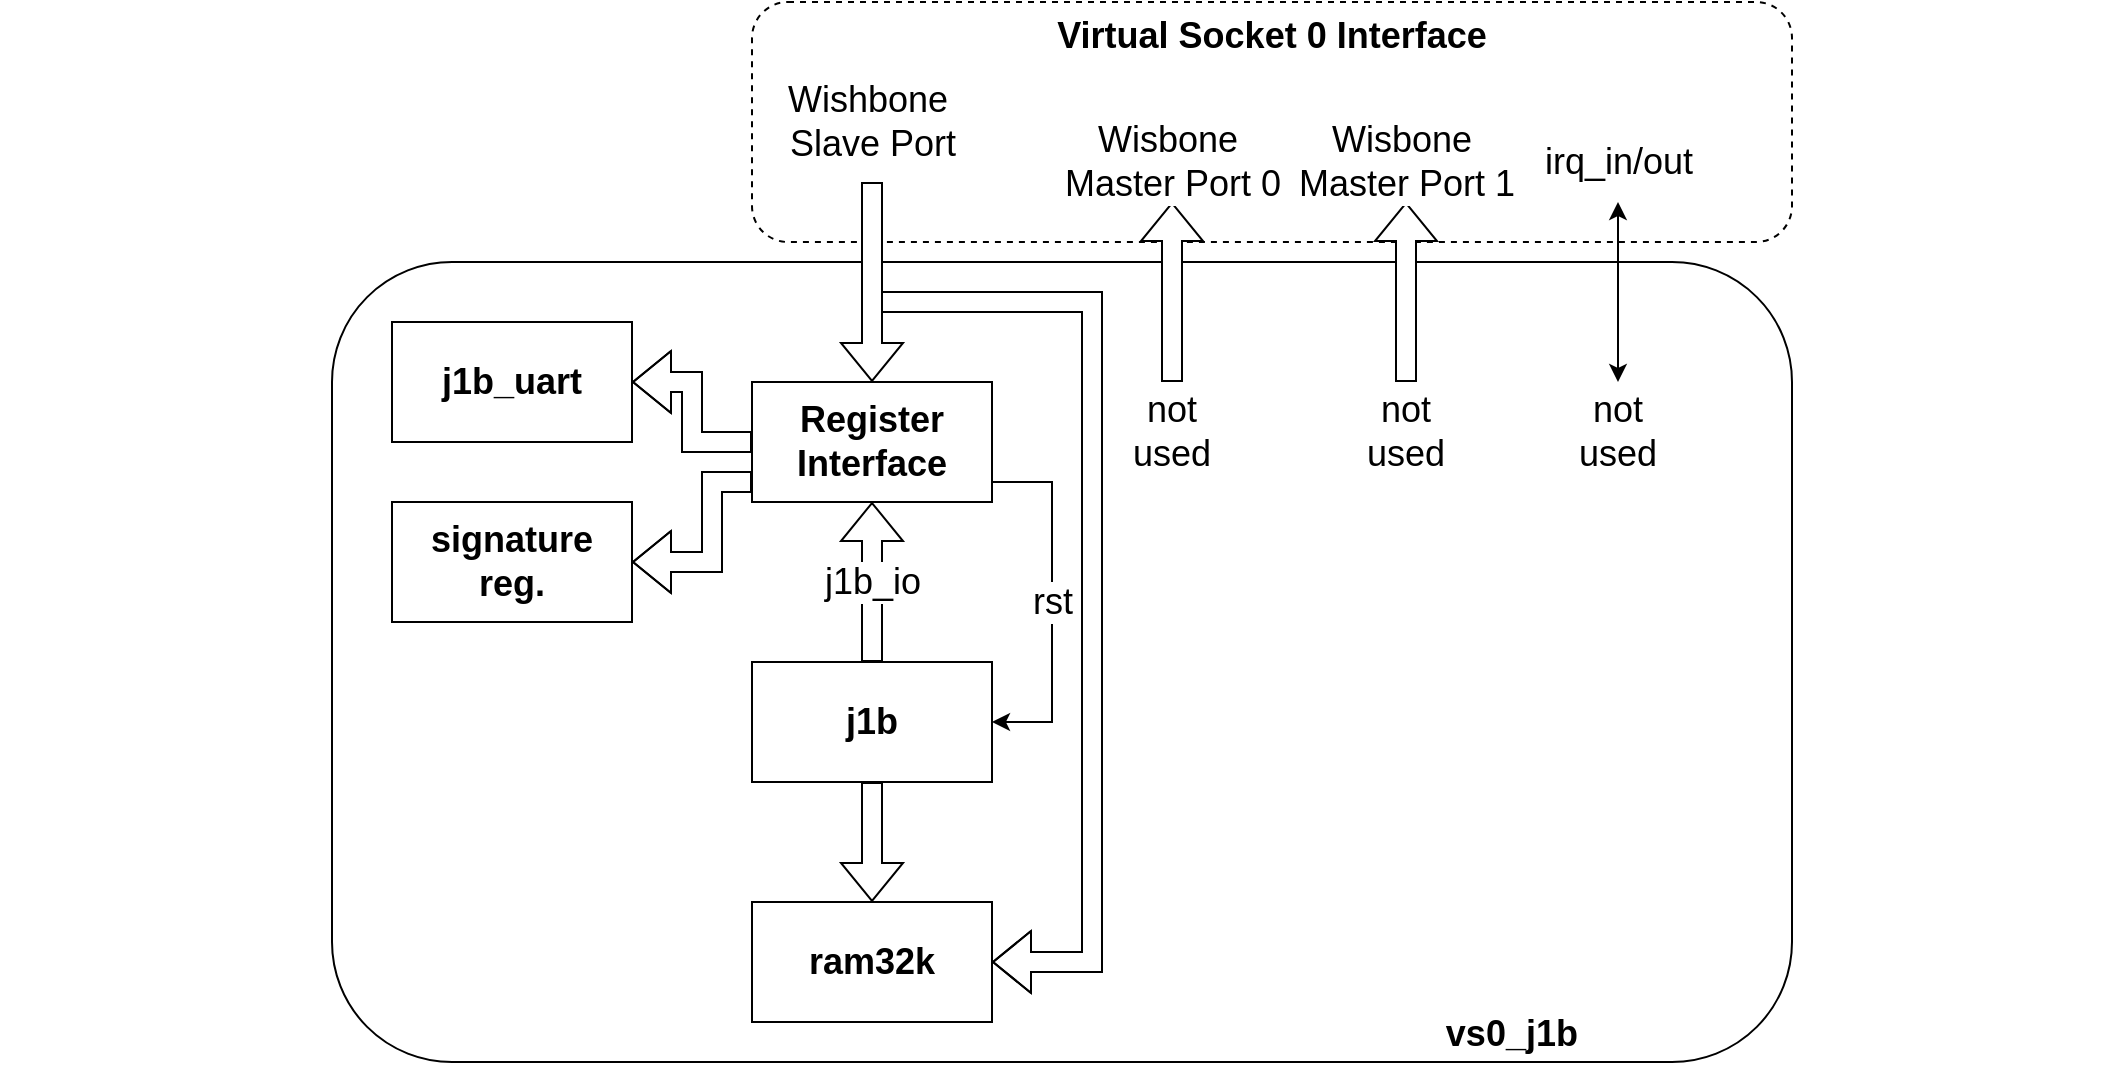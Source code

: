 <mxfile version="25.0.1">
  <diagram name="Page-1" id="9njubowyfSg2haKw-gr1">
    <mxGraphModel dx="2920" dy="1319" grid="1" gridSize="10" guides="1" tooltips="1" connect="1" arrows="1" fold="1" page="1" pageScale="1" pageWidth="850" pageHeight="1100" math="0" shadow="0">
      <root>
        <mxCell id="0" />
        <mxCell id="1" parent="0" />
        <mxCell id="1vFqv3vx6G97mwKFcaJa-1" value="" style="rounded=0;whiteSpace=wrap;html=1;fillColor=default;strokeColor=none;" parent="1" vertex="1">
          <mxGeometry x="-180" y="320" width="1060" height="60" as="geometry" />
        </mxCell>
        <mxCell id="xy2FCuA8-idvxYoNVxFc-1" value="vs0_j1b&amp;nbsp; &amp;nbsp; &amp;nbsp; &amp;nbsp; &amp;nbsp; &amp;nbsp; &amp;nbsp; &amp;nbsp; &amp;nbsp; &amp;nbsp; &amp;nbsp;" style="rounded=1;whiteSpace=wrap;html=1;fontSize=18;fontStyle=1;verticalAlign=bottom;align=right;" parent="1" vertex="1">
          <mxGeometry x="-14" y="220" width="730" height="400" as="geometry" />
        </mxCell>
        <mxCell id="mfWc-4PRDOfUY6L-oN2R-3" value="" style="shape=flexArrow;endArrow=classic;html=1;rounded=0;entryX=1;entryY=0.5;entryDx=0;entryDy=0;edgeStyle=elbowEdgeStyle;fillColor=default;" parent="1" target="xy2FCuA8-idvxYoNVxFc-3" edge="1">
          <mxGeometry width="50" height="50" relative="1" as="geometry">
            <mxPoint x="256" y="240" as="sourcePoint" />
            <mxPoint x="-474" y="270" as="targetPoint" />
            <Array as="points">
              <mxPoint x="366" y="380" />
            </Array>
          </mxGeometry>
        </mxCell>
        <mxCell id="xy2FCuA8-idvxYoNVxFc-17" value="&lt;b&gt;Virtual Socket 0 Interface&lt;/b&gt;" style="rounded=1;whiteSpace=wrap;html=1;fontSize=18;dashed=1;verticalAlign=top;" parent="1" vertex="1">
          <mxGeometry x="196" y="90" width="520" height="120" as="geometry" />
        </mxCell>
        <mxCell id="xy2FCuA8-idvxYoNVxFc-2" value="j1b" style="rounded=0;whiteSpace=wrap;html=1;fontSize=18;fontStyle=1" parent="1" vertex="1">
          <mxGeometry x="196" y="420" width="120" height="60" as="geometry" />
        </mxCell>
        <mxCell id="xy2FCuA8-idvxYoNVxFc-3" value="ram32k" style="rounded=0;whiteSpace=wrap;html=1;fontSize=18;fontStyle=1" parent="1" vertex="1">
          <mxGeometry x="196" y="540" width="120" height="60" as="geometry" />
        </mxCell>
        <mxCell id="xy2FCuA8-idvxYoNVxFc-4" value="&lt;div style=&quot;font-size: 18px;&quot;&gt;Register&lt;/div&gt;&lt;div style=&quot;font-size: 18px;&quot;&gt;Interface&lt;/div&gt;" style="rounded=0;whiteSpace=wrap;html=1;fontSize=18;fontStyle=1" parent="1" vertex="1">
          <mxGeometry x="196" y="280" width="120" height="60" as="geometry" />
        </mxCell>
        <mxCell id="xy2FCuA8-idvxYoNVxFc-5" value="j1b_uart" style="rounded=0;whiteSpace=wrap;html=1;fontSize=18;fontStyle=1" parent="1" vertex="1">
          <mxGeometry x="16" y="250" width="120" height="60" as="geometry" />
        </mxCell>
        <mxCell id="xy2FCuA8-idvxYoNVxFc-6" value="" style="shape=flexArrow;endArrow=classic;html=1;rounded=0;" parent="1" source="xy2FCuA8-idvxYoNVxFc-2" target="xy2FCuA8-idvxYoNVxFc-3" edge="1">
          <mxGeometry width="50" height="50" relative="1" as="geometry">
            <mxPoint x="416" y="570" as="sourcePoint" />
            <mxPoint x="466" y="520" as="targetPoint" />
          </mxGeometry>
        </mxCell>
        <mxCell id="xy2FCuA8-idvxYoNVxFc-7" value="&lt;font style=&quot;font-size: 18px;&quot;&gt;j1b_io&lt;/font&gt;" style="shape=flexArrow;endArrow=classic;html=1;rounded=0;" parent="1" source="xy2FCuA8-idvxYoNVxFc-2" target="xy2FCuA8-idvxYoNVxFc-4" edge="1">
          <mxGeometry width="50" height="50" relative="1" as="geometry">
            <mxPoint x="356" y="430" as="sourcePoint" />
            <mxPoint x="406" y="380" as="targetPoint" />
          </mxGeometry>
        </mxCell>
        <mxCell id="xy2FCuA8-idvxYoNVxFc-8" value="&lt;font style=&quot;font-size: 18px;&quot;&gt;rst&lt;/font&gt;" style="endArrow=classic;html=1;rounded=0;edgeStyle=orthogonalEdgeStyle;" parent="1" source="xy2FCuA8-idvxYoNVxFc-4" target="xy2FCuA8-idvxYoNVxFc-2" edge="1">
          <mxGeometry width="50" height="50" relative="1" as="geometry">
            <mxPoint x="286" y="280" as="sourcePoint" />
            <mxPoint x="336" y="230" as="targetPoint" />
            <Array as="points">
              <mxPoint x="346" y="330" />
              <mxPoint x="346" y="450" />
            </Array>
          </mxGeometry>
        </mxCell>
        <mxCell id="xy2FCuA8-idvxYoNVxFc-9" value="" style="shape=flexArrow;endArrow=classic;html=1;rounded=0;edgeStyle=orthogonalEdgeStyle;" parent="1" source="xy2FCuA8-idvxYoNVxFc-4" target="xy2FCuA8-idvxYoNVxFc-5" edge="1">
          <mxGeometry width="50" height="50" relative="1" as="geometry">
            <mxPoint x="206" y="190" as="sourcePoint" />
            <mxPoint x="156" y="310" as="targetPoint" />
          </mxGeometry>
        </mxCell>
        <mxCell id="xy2FCuA8-idvxYoNVxFc-11" value="Wishbone&amp;nbsp;&lt;div&gt;Slave Port&lt;/div&gt;" style="shape=flexArrow;endArrow=classic;html=1;rounded=0;fontSize=18;fillColor=default;" parent="1" target="xy2FCuA8-idvxYoNVxFc-4" edge="1">
          <mxGeometry x="-1" y="-30" width="50" height="50" relative="1" as="geometry">
            <mxPoint x="256" y="180" as="sourcePoint" />
            <mxPoint x="286" y="90" as="targetPoint" />
            <mxPoint x="30" y="-30" as="offset" />
          </mxGeometry>
        </mxCell>
        <mxCell id="xy2FCuA8-idvxYoNVxFc-12" value="&lt;font style=&quot;font-size: 18px;&quot;&gt;Wisbone&amp;nbsp;&lt;/font&gt;&lt;div&gt;&lt;font style=&quot;font-size: 18px;&quot;&gt;Master Port 0&lt;/font&gt;&lt;/div&gt;" style="shape=flexArrow;endArrow=classic;html=1;rounded=0;fillColor=default;" parent="1" edge="1">
          <mxGeometry x="1" y="20" width="50" height="50" relative="1" as="geometry">
            <mxPoint x="406" y="280" as="sourcePoint" />
            <mxPoint x="406" y="190" as="targetPoint" />
            <mxPoint x="20" y="-20" as="offset" />
          </mxGeometry>
        </mxCell>
        <mxCell id="xy2FCuA8-idvxYoNVxFc-13" value="not used" style="text;html=1;align=center;verticalAlign=middle;whiteSpace=wrap;rounded=0;fontSize=18;" parent="1" vertex="1">
          <mxGeometry x="376" y="290" width="60" height="30" as="geometry" />
        </mxCell>
        <mxCell id="xy2FCuA8-idvxYoNVxFc-15" value="&lt;font style=&quot;font-size: 18px;&quot;&gt;irq_in/out&lt;/font&gt;" style="endArrow=classic;startArrow=classic;html=1;rounded=0;" parent="1" edge="1">
          <mxGeometry x="1" y="20" width="50" height="50" relative="1" as="geometry">
            <mxPoint x="629" y="280" as="sourcePoint" />
            <mxPoint x="629" y="190" as="targetPoint" />
            <mxPoint x="20" y="-20" as="offset" />
          </mxGeometry>
        </mxCell>
        <mxCell id="xy2FCuA8-idvxYoNVxFc-16" value="not used" style="text;html=1;align=center;verticalAlign=middle;whiteSpace=wrap;rounded=0;fontSize=18;" parent="1" vertex="1">
          <mxGeometry x="599" y="290" width="60" height="30" as="geometry" />
        </mxCell>
        <mxCell id="mfWc-4PRDOfUY6L-oN2R-1" value="signature&lt;div&gt;reg.&lt;/div&gt;" style="rounded=0;whiteSpace=wrap;html=1;fontSize=18;fontStyle=1" parent="1" vertex="1">
          <mxGeometry x="16" y="340" width="120" height="60" as="geometry" />
        </mxCell>
        <mxCell id="mfWc-4PRDOfUY6L-oN2R-2" value="" style="shape=flexArrow;endArrow=classic;html=1;rounded=0;edgeStyle=orthogonalEdgeStyle;" parent="1" source="xy2FCuA8-idvxYoNVxFc-4" target="mfWc-4PRDOfUY6L-oN2R-1" edge="1">
          <mxGeometry width="50" height="50" relative="1" as="geometry">
            <mxPoint x="-4" y="570" as="sourcePoint" />
            <mxPoint x="46" y="520" as="targetPoint" />
            <Array as="points">
              <mxPoint x="176" y="330" />
              <mxPoint x="176" y="370" />
            </Array>
          </mxGeometry>
        </mxCell>
        <mxCell id="ahvjmSR-_Xd3t-MYqtVg-1" value="&lt;font style=&quot;font-size: 18px;&quot;&gt;Wisbone&amp;nbsp;&lt;/font&gt;&lt;div&gt;&lt;font style=&quot;font-size: 18px;&quot;&gt;Master Port 1&lt;/font&gt;&lt;/div&gt;" style="shape=flexArrow;endArrow=classic;html=1;rounded=0;fillColor=default;" edge="1" parent="1">
          <mxGeometry x="1" y="20" width="50" height="50" relative="1" as="geometry">
            <mxPoint x="523" y="280" as="sourcePoint" />
            <mxPoint x="523" y="190" as="targetPoint" />
            <mxPoint x="20" y="-20" as="offset" />
          </mxGeometry>
        </mxCell>
        <mxCell id="ahvjmSR-_Xd3t-MYqtVg-2" value="not used" style="text;html=1;align=center;verticalAlign=middle;whiteSpace=wrap;rounded=0;fontSize=18;" vertex="1" parent="1">
          <mxGeometry x="493" y="290" width="60" height="30" as="geometry" />
        </mxCell>
      </root>
    </mxGraphModel>
  </diagram>
</mxfile>
